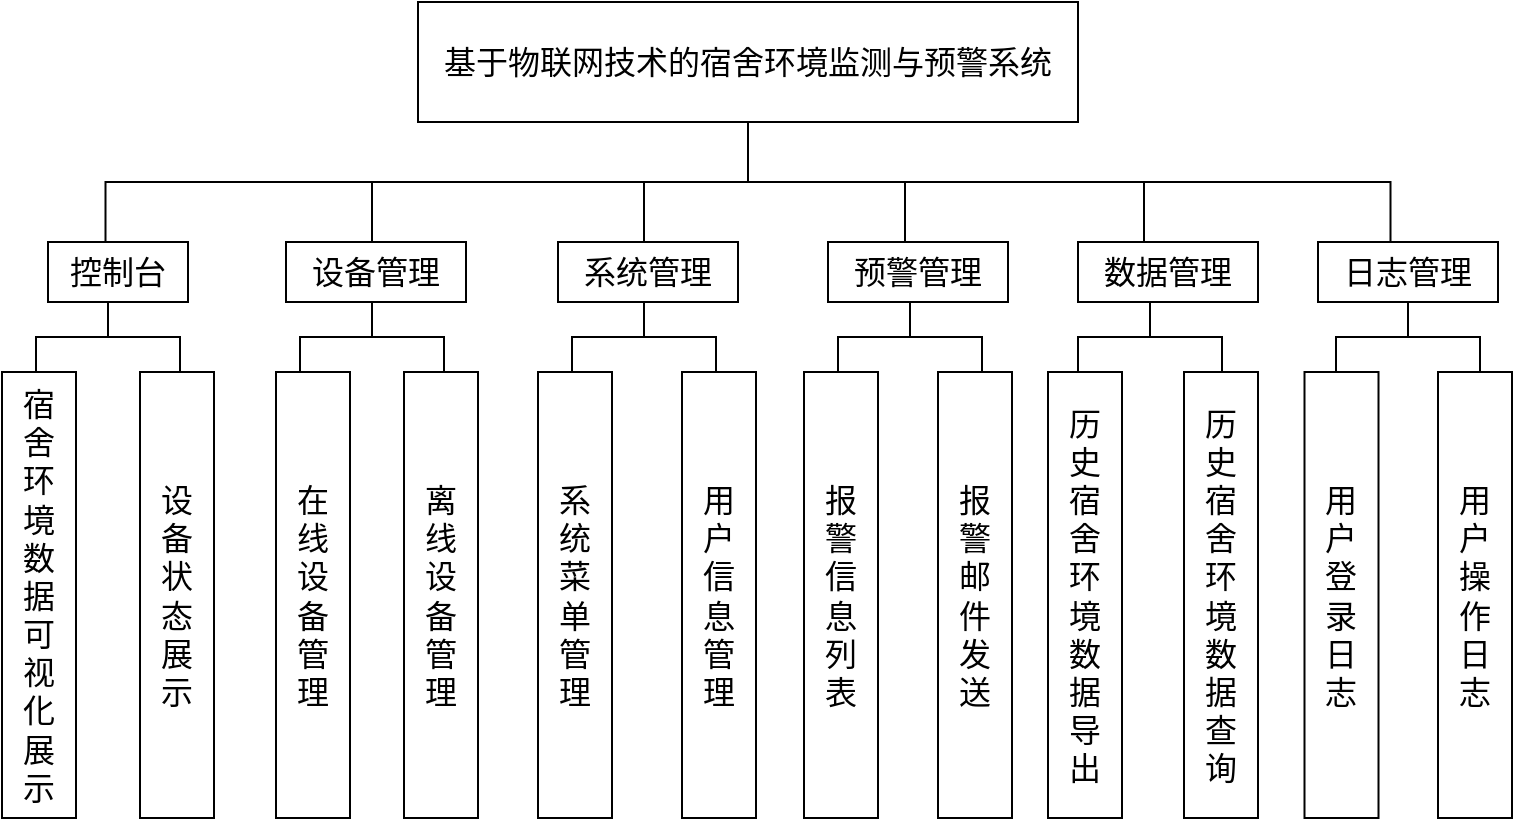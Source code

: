 <mxfile version="26.2.14">
  <diagram name="第 1 页" id="5ql-rkAp0StZzGZ4hSSv">
    <mxGraphModel dx="1534" dy="826" grid="1" gridSize="10" guides="1" tooltips="1" connect="1" arrows="1" fold="1" page="1" pageScale="1" pageWidth="827" pageHeight="1169" math="0" shadow="0">
      <root>
        <mxCell id="0" />
        <mxCell id="1" parent="0" />
        <mxCell id="PGz1YW0kTqPZM6cN3-vh-1" value="&lt;p class=&quot;MsoNormal&quot;&gt;&lt;font face=&quot;Helvetica&quot; style=&quot;font-size: 16px;&quot;&gt;&lt;font style=&quot;&quot;&gt;基于物联网&lt;/font&gt;技术的宿舍&lt;font style=&quot;&quot;&gt;环境监测与预警系统&lt;/font&gt;&lt;/font&gt;&lt;/p&gt;" style="rounded=0;whiteSpace=wrap;html=1;" vertex="1" parent="1">
          <mxGeometry x="260" y="230" width="330" height="60" as="geometry" />
        </mxCell>
        <mxCell id="PGz1YW0kTqPZM6cN3-vh-2" value="" style="strokeWidth=1;html=1;shape=mxgraph.flowchart.annotation_2;align=left;labelPosition=right;pointerEvents=1;direction=south;" vertex="1" parent="1">
          <mxGeometry x="103.75" y="290" width="642.5" height="60" as="geometry" />
        </mxCell>
        <mxCell id="PGz1YW0kTqPZM6cN3-vh-3" value="&lt;font style=&quot;font-size: 16px;&quot;&gt;宿&lt;/font&gt;&lt;div&gt;&lt;font style=&quot;font-size: 16px;&quot;&gt;舍&lt;/font&gt;&lt;/div&gt;&lt;div&gt;&lt;font style=&quot;font-size: 16px;&quot;&gt;环&lt;/font&gt;&lt;/div&gt;&lt;div&gt;&lt;font style=&quot;font-size: 16px;&quot;&gt;境&lt;/font&gt;&lt;/div&gt;&lt;div&gt;&lt;font style=&quot;font-size: 16px;&quot;&gt;数&lt;/font&gt;&lt;/div&gt;&lt;div&gt;&lt;font style=&quot;font-size: 16px;&quot;&gt;据&lt;/font&gt;&lt;/div&gt;&lt;div&gt;&lt;font style=&quot;font-size: 16px;&quot;&gt;可&lt;/font&gt;&lt;/div&gt;&lt;div&gt;&lt;font style=&quot;font-size: 16px;&quot;&gt;视&lt;/font&gt;&lt;/div&gt;&lt;div&gt;&lt;font style=&quot;font-size: 16px;&quot;&gt;化&lt;/font&gt;&lt;/div&gt;&lt;div&gt;&lt;font style=&quot;font-size: 16px;&quot;&gt;展&lt;/font&gt;&lt;/div&gt;&lt;div&gt;&lt;font style=&quot;font-size: 16px;&quot;&gt;示&lt;/font&gt;&lt;/div&gt;" style="rounded=0;whiteSpace=wrap;html=1;direction=west;" vertex="1" parent="1">
          <mxGeometry x="52" y="415" width="37" height="223" as="geometry" />
        </mxCell>
        <mxCell id="PGz1YW0kTqPZM6cN3-vh-4" value="&lt;font style=&quot;font-size: 16px;&quot;&gt;控制台&lt;/font&gt;" style="rounded=0;whiteSpace=wrap;html=1;" vertex="1" parent="1">
          <mxGeometry x="75" y="350" width="70" height="30" as="geometry" />
        </mxCell>
        <mxCell id="PGz1YW0kTqPZM6cN3-vh-5" value="" style="endArrow=none;html=1;rounded=0;" edge="1" parent="1">
          <mxGeometry width="50" height="50" relative="1" as="geometry">
            <mxPoint x="237" y="350" as="sourcePoint" />
            <mxPoint x="237" y="320" as="targetPoint" />
          </mxGeometry>
        </mxCell>
        <mxCell id="PGz1YW0kTqPZM6cN3-vh-6" value="" style="endArrow=none;html=1;rounded=0;" edge="1" parent="1">
          <mxGeometry width="50" height="50" relative="1" as="geometry">
            <mxPoint x="373" y="350" as="sourcePoint" />
            <mxPoint x="373" y="320" as="targetPoint" />
          </mxGeometry>
        </mxCell>
        <mxCell id="PGz1YW0kTqPZM6cN3-vh-8" value="" style="endArrow=none;html=1;rounded=0;" edge="1" parent="1">
          <mxGeometry width="50" height="50" relative="1" as="geometry">
            <mxPoint x="503.5" y="350" as="sourcePoint" />
            <mxPoint x="503.5" y="320" as="targetPoint" />
          </mxGeometry>
        </mxCell>
        <mxCell id="PGz1YW0kTqPZM6cN3-vh-9" value="" style="endArrow=none;html=1;rounded=0;" edge="1" parent="1">
          <mxGeometry width="50" height="50" relative="1" as="geometry">
            <mxPoint x="623" y="350" as="sourcePoint" />
            <mxPoint x="623" y="320" as="targetPoint" />
          </mxGeometry>
        </mxCell>
        <mxCell id="PGz1YW0kTqPZM6cN3-vh-11" value="&lt;font style=&quot;font-size: 16px;&quot;&gt;设备管理&lt;/font&gt;" style="rounded=0;whiteSpace=wrap;html=1;" vertex="1" parent="1">
          <mxGeometry x="194" y="350" width="90" height="30" as="geometry" />
        </mxCell>
        <mxCell id="PGz1YW0kTqPZM6cN3-vh-12" value="&lt;font style=&quot;font-size: 16px;&quot;&gt;系统管理&lt;/font&gt;" style="rounded=0;whiteSpace=wrap;html=1;" vertex="1" parent="1">
          <mxGeometry x="330" y="350" width="90" height="30" as="geometry" />
        </mxCell>
        <mxCell id="PGz1YW0kTqPZM6cN3-vh-13" value="&lt;font style=&quot;font-size: 16px;&quot;&gt;预警管理&lt;/font&gt;" style="rounded=0;whiteSpace=wrap;html=1;" vertex="1" parent="1">
          <mxGeometry x="465" y="350" width="90" height="30" as="geometry" />
        </mxCell>
        <mxCell id="PGz1YW0kTqPZM6cN3-vh-14" value="&lt;font style=&quot;font-size: 16px;&quot;&gt;数据管理&lt;/font&gt;" style="rounded=0;whiteSpace=wrap;html=1;" vertex="1" parent="1">
          <mxGeometry x="590" y="350" width="90" height="30" as="geometry" />
        </mxCell>
        <mxCell id="PGz1YW0kTqPZM6cN3-vh-15" value="&lt;font style=&quot;font-size: 16px;&quot;&gt;日志管理&lt;/font&gt;" style="rounded=0;whiteSpace=wrap;html=1;" vertex="1" parent="1">
          <mxGeometry x="710" y="350" width="90" height="30" as="geometry" />
        </mxCell>
        <mxCell id="PGz1YW0kTqPZM6cN3-vh-35" value="&lt;span style=&quot;font-size: 16px;&quot;&gt;设&lt;/span&gt;&lt;div&gt;&lt;span style=&quot;font-size: 16px;&quot;&gt;备&lt;/span&gt;&lt;/div&gt;&lt;div&gt;&lt;span style=&quot;font-size: 16px;&quot;&gt;状&lt;/span&gt;&lt;/div&gt;&lt;div&gt;&lt;span style=&quot;font-size: 16px;&quot;&gt;态&lt;/span&gt;&lt;/div&gt;&lt;div&gt;&lt;span style=&quot;font-size: 16px;&quot;&gt;展&lt;/span&gt;&lt;/div&gt;&lt;div&gt;&lt;span style=&quot;font-size: 16px;&quot;&gt;示&lt;/span&gt;&lt;/div&gt;" style="rounded=0;whiteSpace=wrap;html=1;direction=west;" vertex="1" parent="1">
          <mxGeometry x="121" y="415" width="37" height="223" as="geometry" />
        </mxCell>
        <mxCell id="PGz1YW0kTqPZM6cN3-vh-36" value="&lt;font style=&quot;font-size: 16px;&quot;&gt;在&lt;/font&gt;&lt;div&gt;&lt;font style=&quot;font-size: 16px;&quot;&gt;线&lt;/font&gt;&lt;/div&gt;&lt;div&gt;&lt;font style=&quot;font-size: 16px;&quot;&gt;设&lt;/font&gt;&lt;/div&gt;&lt;div&gt;&lt;font style=&quot;font-size: 16px;&quot;&gt;备&lt;/font&gt;&lt;/div&gt;&lt;div&gt;&lt;font style=&quot;font-size: 16px;&quot;&gt;管&lt;/font&gt;&lt;/div&gt;&lt;div&gt;&lt;font style=&quot;font-size: 16px;&quot;&gt;理&lt;/font&gt;&lt;/div&gt;" style="rounded=0;whiteSpace=wrap;html=1;direction=west;" vertex="1" parent="1">
          <mxGeometry x="189" y="415" width="37" height="223" as="geometry" />
        </mxCell>
        <mxCell id="PGz1YW0kTqPZM6cN3-vh-37" value="&lt;font style=&quot;font-size: 16px;&quot;&gt;离&lt;/font&gt;&lt;div&gt;&lt;font style=&quot;font-size: 16px;&quot;&gt;线&lt;/font&gt;&lt;/div&gt;&lt;div&gt;&lt;font style=&quot;font-size: 16px;&quot;&gt;设&lt;/font&gt;&lt;/div&gt;&lt;div&gt;&lt;font style=&quot;font-size: 16px;&quot;&gt;备&lt;/font&gt;&lt;/div&gt;&lt;div&gt;&lt;font style=&quot;font-size: 16px;&quot;&gt;管&lt;/font&gt;&lt;/div&gt;&lt;div&gt;&lt;font style=&quot;font-size: 16px;&quot;&gt;理&lt;/font&gt;&lt;/div&gt;" style="rounded=0;whiteSpace=wrap;html=1;direction=west;" vertex="1" parent="1">
          <mxGeometry x="253" y="415" width="37" height="223" as="geometry" />
        </mxCell>
        <mxCell id="PGz1YW0kTqPZM6cN3-vh-38" value="&lt;font style=&quot;font-size: 16px;&quot;&gt;系&lt;/font&gt;&lt;div&gt;&lt;font style=&quot;font-size: 16px;&quot;&gt;统&lt;/font&gt;&lt;/div&gt;&lt;div&gt;&lt;font style=&quot;font-size: 16px;&quot;&gt;菜&lt;/font&gt;&lt;div&gt;&lt;font style=&quot;font-size: 16px;&quot;&gt;单&lt;/font&gt;&lt;/div&gt;&lt;div&gt;&lt;font style=&quot;font-size: 16px;&quot;&gt;管&lt;/font&gt;&lt;/div&gt;&lt;div&gt;&lt;font style=&quot;font-size: 16px;&quot;&gt;理&lt;/font&gt;&lt;/div&gt;&lt;/div&gt;" style="rounded=0;whiteSpace=wrap;html=1;direction=west;" vertex="1" parent="1">
          <mxGeometry x="320" y="415" width="37" height="223" as="geometry" />
        </mxCell>
        <mxCell id="PGz1YW0kTqPZM6cN3-vh-39" value="&lt;font style=&quot;font-size: 16px;&quot;&gt;用&lt;/font&gt;&lt;div&gt;&lt;font style=&quot;font-size: 16px;&quot;&gt;户&lt;/font&gt;&lt;/div&gt;&lt;div&gt;&lt;font style=&quot;font-size: 16px;&quot;&gt;信&lt;/font&gt;&lt;/div&gt;&lt;div&gt;&lt;font style=&quot;font-size: 16px;&quot;&gt;息&lt;/font&gt;&lt;/div&gt;&lt;div&gt;&lt;font style=&quot;font-size: 16px;&quot;&gt;管&lt;/font&gt;&lt;/div&gt;&lt;div&gt;&lt;font style=&quot;font-size: 16px;&quot;&gt;理&lt;/font&gt;&lt;/div&gt;" style="rounded=0;whiteSpace=wrap;html=1;direction=west;" vertex="1" parent="1">
          <mxGeometry x="392" y="415" width="37" height="223" as="geometry" />
        </mxCell>
        <mxCell id="PGz1YW0kTqPZM6cN3-vh-40" value="&lt;font style=&quot;font-size: 16px;&quot;&gt;报&lt;/font&gt;&lt;div&gt;&lt;font style=&quot;font-size: 16px;&quot;&gt;警&lt;/font&gt;&lt;/div&gt;&lt;div&gt;&lt;font style=&quot;font-size: 16px;&quot;&gt;信&lt;/font&gt;&lt;/div&gt;&lt;div&gt;&lt;font style=&quot;font-size: 16px;&quot;&gt;息&lt;/font&gt;&lt;/div&gt;&lt;div&gt;&lt;font style=&quot;font-size: 16px;&quot;&gt;列&lt;/font&gt;&lt;/div&gt;&lt;div&gt;&lt;font style=&quot;font-size: 16px;&quot;&gt;表&lt;/font&gt;&lt;/div&gt;" style="rounded=0;whiteSpace=wrap;html=1;direction=west;" vertex="1" parent="1">
          <mxGeometry x="453" y="415" width="37" height="223" as="geometry" />
        </mxCell>
        <mxCell id="PGz1YW0kTqPZM6cN3-vh-41" value="&lt;font style=&quot;font-size: 16px;&quot;&gt;报&lt;/font&gt;&lt;div&gt;&lt;font style=&quot;font-size: 16px;&quot;&gt;警&lt;/font&gt;&lt;/div&gt;&lt;div&gt;&lt;font style=&quot;font-size: 16px;&quot;&gt;邮&lt;/font&gt;&lt;/div&gt;&lt;div&gt;&lt;font style=&quot;font-size: 16px;&quot;&gt;件&lt;/font&gt;&lt;/div&gt;&lt;div&gt;&lt;font style=&quot;font-size: 16px;&quot;&gt;发&lt;/font&gt;&lt;/div&gt;&lt;div&gt;&lt;font style=&quot;font-size: 16px;&quot;&gt;送&lt;/font&gt;&lt;/div&gt;" style="rounded=0;whiteSpace=wrap;html=1;direction=west;" vertex="1" parent="1">
          <mxGeometry x="520" y="415" width="37" height="223" as="geometry" />
        </mxCell>
        <mxCell id="PGz1YW0kTqPZM6cN3-vh-42" value="&lt;font style=&quot;font-size: 16px;&quot;&gt;历&lt;/font&gt;&lt;div&gt;&lt;font style=&quot;font-size: 16px;&quot;&gt;史&lt;/font&gt;&lt;/div&gt;&lt;div&gt;&lt;font style=&quot;font-size: 16px;&quot;&gt;宿&lt;/font&gt;&lt;/div&gt;&lt;div&gt;&lt;font style=&quot;font-size: 16px;&quot;&gt;舍&lt;/font&gt;&lt;/div&gt;&lt;div&gt;&lt;font style=&quot;font-size: 16px;&quot;&gt;环&lt;/font&gt;&lt;/div&gt;&lt;div&gt;&lt;font style=&quot;font-size: 16px;&quot;&gt;境&lt;/font&gt;&lt;/div&gt;&lt;div&gt;&lt;font style=&quot;font-size: 16px;&quot;&gt;数&lt;/font&gt;&lt;/div&gt;&lt;div&gt;&lt;font style=&quot;font-size: 16px;&quot;&gt;据&lt;/font&gt;&lt;/div&gt;&lt;div&gt;&lt;font style=&quot;font-size: 16px;&quot;&gt;导&lt;/font&gt;&lt;/div&gt;&lt;div&gt;&lt;font style=&quot;font-size: 16px;&quot;&gt;出&lt;/font&gt;&lt;/div&gt;" style="rounded=0;whiteSpace=wrap;html=1;direction=west;" vertex="1" parent="1">
          <mxGeometry x="575" y="415" width="37" height="223" as="geometry" />
        </mxCell>
        <mxCell id="PGz1YW0kTqPZM6cN3-vh-43" value="&lt;font style=&quot;font-size: 16px;&quot;&gt;历&lt;/font&gt;&lt;div&gt;&lt;font style=&quot;font-size: 16px;&quot;&gt;史&lt;/font&gt;&lt;/div&gt;&lt;div&gt;&lt;font style=&quot;font-size: 16px;&quot;&gt;宿&lt;/font&gt;&lt;/div&gt;&lt;div&gt;&lt;font style=&quot;font-size: 16px;&quot;&gt;舍&lt;/font&gt;&lt;/div&gt;&lt;div&gt;&lt;font style=&quot;font-size: 16px;&quot;&gt;环&lt;/font&gt;&lt;/div&gt;&lt;div&gt;&lt;font style=&quot;font-size: 16px;&quot;&gt;境&lt;/font&gt;&lt;/div&gt;&lt;div&gt;&lt;font style=&quot;font-size: 16px;&quot;&gt;数&lt;/font&gt;&lt;/div&gt;&lt;div&gt;&lt;font style=&quot;font-size: 16px;&quot;&gt;据&lt;/font&gt;&lt;/div&gt;&lt;div&gt;&lt;font style=&quot;font-size: 16px;&quot;&gt;查&lt;/font&gt;&lt;/div&gt;&lt;div&gt;&lt;font style=&quot;font-size: 16px;&quot;&gt;询&lt;/font&gt;&lt;/div&gt;" style="rounded=0;whiteSpace=wrap;html=1;direction=west;" vertex="1" parent="1">
          <mxGeometry x="643" y="415" width="37" height="223" as="geometry" />
        </mxCell>
        <mxCell id="PGz1YW0kTqPZM6cN3-vh-44" value="&lt;font style=&quot;font-size: 16px;&quot;&gt;用&lt;/font&gt;&lt;div&gt;&lt;font style=&quot;font-size: 16px;&quot;&gt;户&lt;/font&gt;&lt;/div&gt;&lt;div&gt;&lt;font style=&quot;font-size: 16px;&quot;&gt;登&lt;/font&gt;&lt;/div&gt;&lt;div&gt;&lt;font style=&quot;font-size: 16px;&quot;&gt;录&lt;/font&gt;&lt;/div&gt;&lt;div&gt;&lt;font style=&quot;font-size: 16px;&quot;&gt;日&lt;/font&gt;&lt;/div&gt;&lt;div&gt;&lt;font style=&quot;font-size: 16px;&quot;&gt;志&lt;/font&gt;&lt;/div&gt;" style="rounded=0;whiteSpace=wrap;html=1;direction=west;" vertex="1" parent="1">
          <mxGeometry x="703.25" y="415" width="37" height="223" as="geometry" />
        </mxCell>
        <mxCell id="PGz1YW0kTqPZM6cN3-vh-46" value="&lt;font style=&quot;font-size: 16px;&quot;&gt;用&lt;/font&gt;&lt;div&gt;&lt;font style=&quot;font-size: 16px;&quot;&gt;户&lt;/font&gt;&lt;/div&gt;&lt;div&gt;&lt;span style=&quot;font-size: 16px;&quot;&gt;操&lt;/span&gt;&lt;/div&gt;&lt;div&gt;&lt;span style=&quot;font-size: 16px;&quot;&gt;作&lt;/span&gt;&lt;/div&gt;&lt;div&gt;&lt;font style=&quot;font-size: 16px;&quot;&gt;日&lt;/font&gt;&lt;/div&gt;&lt;div&gt;&lt;font style=&quot;font-size: 16px;&quot;&gt;志&lt;/font&gt;&lt;/div&gt;" style="rounded=0;whiteSpace=wrap;html=1;direction=west;" vertex="1" parent="1">
          <mxGeometry x="770" y="415" width="37" height="223" as="geometry" />
        </mxCell>
        <mxCell id="PGz1YW0kTqPZM6cN3-vh-47" value="" style="strokeWidth=1;html=1;shape=mxgraph.flowchart.annotation_2;align=left;labelPosition=right;pointerEvents=1;direction=south;" vertex="1" parent="1">
          <mxGeometry x="69" y="380" width="72" height="35" as="geometry" />
        </mxCell>
        <mxCell id="PGz1YW0kTqPZM6cN3-vh-48" value="" style="strokeWidth=1;html=1;shape=mxgraph.flowchart.annotation_2;align=left;labelPosition=right;pointerEvents=1;direction=south;" vertex="1" parent="1">
          <mxGeometry x="201" y="380" width="72" height="35" as="geometry" />
        </mxCell>
        <mxCell id="PGz1YW0kTqPZM6cN3-vh-49" value="" style="strokeWidth=1;html=1;shape=mxgraph.flowchart.annotation_2;align=left;labelPosition=right;pointerEvents=1;direction=south;" vertex="1" parent="1">
          <mxGeometry x="337" y="380" width="72" height="35" as="geometry" />
        </mxCell>
        <mxCell id="PGz1YW0kTqPZM6cN3-vh-50" value="" style="strokeWidth=1;html=1;shape=mxgraph.flowchart.annotation_2;align=left;labelPosition=right;pointerEvents=1;direction=south;" vertex="1" parent="1">
          <mxGeometry x="470" y="380" width="72" height="35" as="geometry" />
        </mxCell>
        <mxCell id="PGz1YW0kTqPZM6cN3-vh-51" value="" style="strokeWidth=1;html=1;shape=mxgraph.flowchart.annotation_2;align=left;labelPosition=right;pointerEvents=1;direction=south;" vertex="1" parent="1">
          <mxGeometry x="590" y="380" width="72" height="35" as="geometry" />
        </mxCell>
        <mxCell id="PGz1YW0kTqPZM6cN3-vh-52" value="" style="strokeWidth=1;html=1;shape=mxgraph.flowchart.annotation_2;align=left;labelPosition=right;pointerEvents=1;direction=south;" vertex="1" parent="1">
          <mxGeometry x="719" y="380" width="72" height="35" as="geometry" />
        </mxCell>
      </root>
    </mxGraphModel>
  </diagram>
</mxfile>
